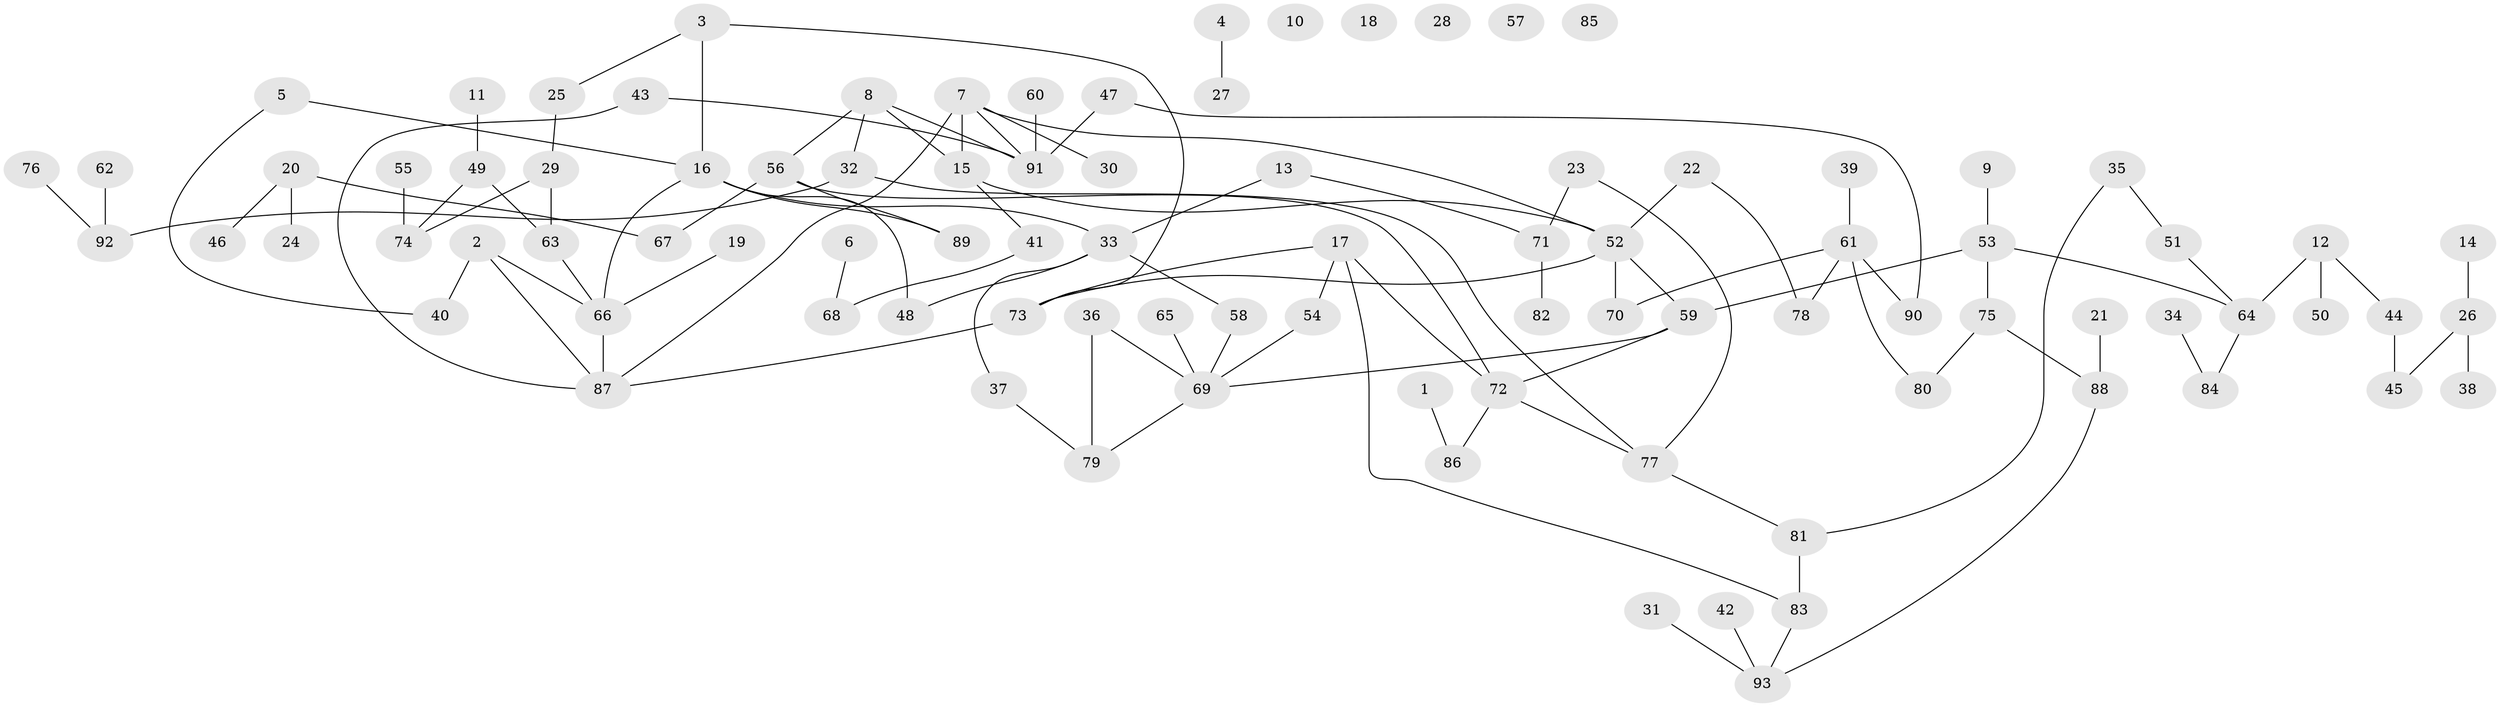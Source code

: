 // coarse degree distribution, {0: 0.10909090909090909, 5: 0.09090909090909091, 1: 0.2727272727272727, 2: 0.2727272727272727, 4: 0.2, 3: 0.01818181818181818, 7: 0.01818181818181818, 6: 0.01818181818181818}
// Generated by graph-tools (version 1.1) at 2025/42/03/04/25 21:42:31]
// undirected, 93 vertices, 111 edges
graph export_dot {
graph [start="1"]
  node [color=gray90,style=filled];
  1;
  2;
  3;
  4;
  5;
  6;
  7;
  8;
  9;
  10;
  11;
  12;
  13;
  14;
  15;
  16;
  17;
  18;
  19;
  20;
  21;
  22;
  23;
  24;
  25;
  26;
  27;
  28;
  29;
  30;
  31;
  32;
  33;
  34;
  35;
  36;
  37;
  38;
  39;
  40;
  41;
  42;
  43;
  44;
  45;
  46;
  47;
  48;
  49;
  50;
  51;
  52;
  53;
  54;
  55;
  56;
  57;
  58;
  59;
  60;
  61;
  62;
  63;
  64;
  65;
  66;
  67;
  68;
  69;
  70;
  71;
  72;
  73;
  74;
  75;
  76;
  77;
  78;
  79;
  80;
  81;
  82;
  83;
  84;
  85;
  86;
  87;
  88;
  89;
  90;
  91;
  92;
  93;
  1 -- 86;
  2 -- 40;
  2 -- 66;
  2 -- 87;
  3 -- 16;
  3 -- 25;
  3 -- 73;
  4 -- 27;
  5 -- 16;
  5 -- 40;
  6 -- 68;
  7 -- 15;
  7 -- 30;
  7 -- 52;
  7 -- 87;
  7 -- 91;
  8 -- 15;
  8 -- 32;
  8 -- 56;
  8 -- 91;
  9 -- 53;
  11 -- 49;
  12 -- 44;
  12 -- 50;
  12 -- 64;
  13 -- 33;
  13 -- 71;
  14 -- 26;
  15 -- 41;
  15 -- 52;
  16 -- 33;
  16 -- 48;
  16 -- 66;
  16 -- 89;
  17 -- 54;
  17 -- 72;
  17 -- 73;
  17 -- 83;
  19 -- 66;
  20 -- 24;
  20 -- 46;
  20 -- 67;
  21 -- 88;
  22 -- 52;
  22 -- 78;
  23 -- 71;
  23 -- 77;
  25 -- 29;
  26 -- 38;
  26 -- 45;
  29 -- 63;
  29 -- 74;
  31 -- 93;
  32 -- 77;
  32 -- 92;
  33 -- 37;
  33 -- 48;
  33 -- 58;
  34 -- 84;
  35 -- 51;
  35 -- 81;
  36 -- 69;
  36 -- 79;
  37 -- 79;
  39 -- 61;
  41 -- 68;
  42 -- 93;
  43 -- 87;
  43 -- 91;
  44 -- 45;
  47 -- 90;
  47 -- 91;
  49 -- 63;
  49 -- 74;
  51 -- 64;
  52 -- 59;
  52 -- 70;
  52 -- 73;
  53 -- 59;
  53 -- 64;
  53 -- 75;
  54 -- 69;
  55 -- 74;
  56 -- 67;
  56 -- 72;
  56 -- 89;
  58 -- 69;
  59 -- 69;
  59 -- 72;
  60 -- 91;
  61 -- 70;
  61 -- 78;
  61 -- 80;
  61 -- 90;
  62 -- 92;
  63 -- 66;
  64 -- 84;
  65 -- 69;
  66 -- 87;
  69 -- 79;
  71 -- 82;
  72 -- 77;
  72 -- 86;
  73 -- 87;
  75 -- 80;
  75 -- 88;
  76 -- 92;
  77 -- 81;
  81 -- 83;
  83 -- 93;
  88 -- 93;
}
